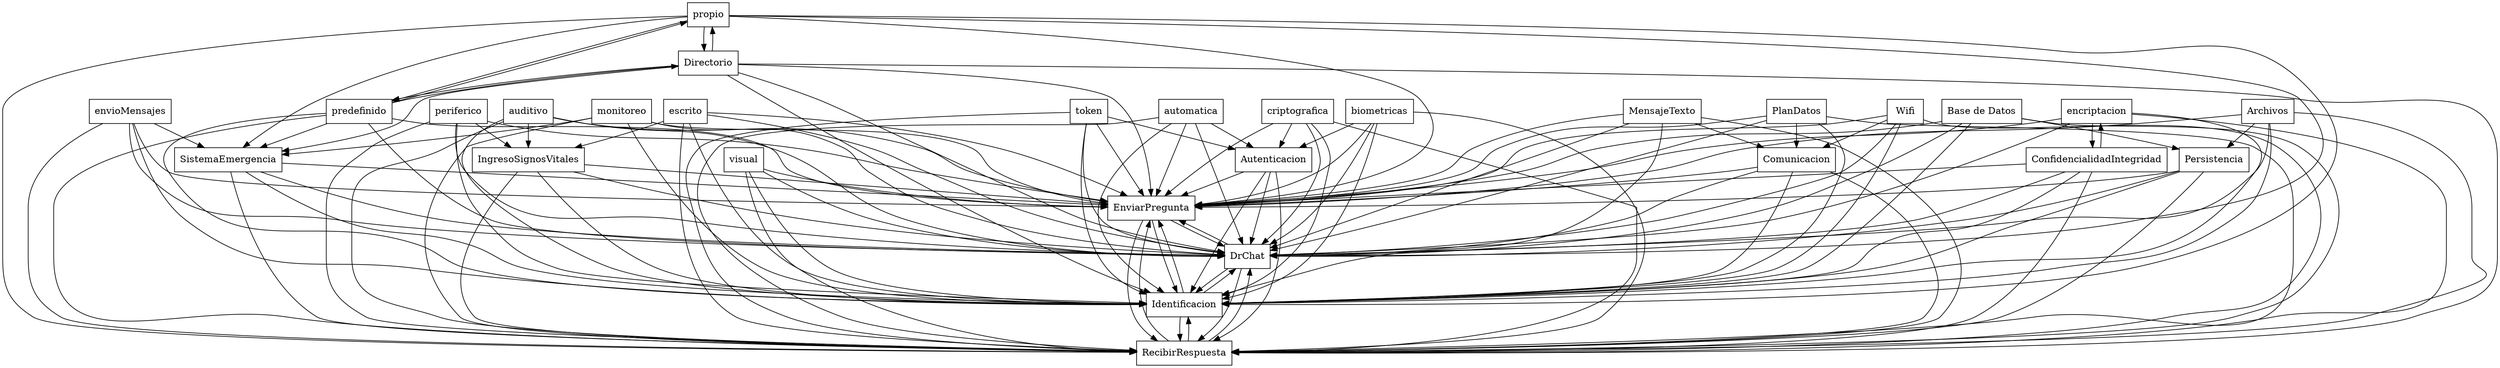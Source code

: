 digraph{
graph [rankdir=TB];
node [shape=box];
edge [arrowhead=normal];
0[label="Persistencia",]
1[label="automatica",]
2[label="SistemaEmergencia",]
3[label="biometricas",]
4[label="periferico",]
5[label="EnviarPregunta",]
6[label="criptografica",]
7[label="DrChat",]
8[label="encriptacion",]
9[label="propio",]
10[label="RecibirRespuesta",]
11[label="envioMensajes",]
12[label="token",]
13[label="Archivos",]
14[label="MensajeTexto",]
15[label="Directorio",]
16[label="PlanDatos",]
17[label="predefinido",]
18[label="monitoreo",]
19[label="auditivo",]
20[label="Base de Datos",]
21[label="ConfidencialidadIntegridad",]
22[label="escrito",]
23[label="visual",]
24[label="Autenticacion",]
25[label="Identificacion",]
26[label="IngresoSignosVitales",]
27[label="Comunicacion",]
28[label="Wifi",]
0->5[label="",]
0->7[label="",]
0->10[label="",]
0->25[label="",]
1->5[label="",]
1->7[label="",]
1->10[label="",]
1->24[label="",]
1->25[label="",]
2->5[label="",]
2->7[label="",]
2->10[label="",]
2->25[label="",]
3->5[label="",]
3->7[label="",]
3->10[label="",]
3->24[label="",]
3->25[label="",]
4->5[label="",]
4->7[label="",]
4->10[label="",]
4->25[label="",]
4->26[label="",]
5->7[label="",]
5->10[label="",]
5->25[label="",]
6->5[label="",]
6->7[label="",]
6->10[label="",]
6->24[label="",]
6->25[label="",]
7->5[label="",]
7->10[label="",]
7->25[label="",]
8->5[label="",]
8->7[label="",]
8->10[label="",]
8->21[label="",]
8->25[label="",]
9->2[label="",]
9->5[label="",]
9->7[label="",]
9->10[label="",]
9->15[label="",]
9->17[label="",]
9->25[label="",]
10->5[label="",]
10->7[label="",]
10->25[label="",]
11->2[label="",]
11->5[label="",]
11->7[label="",]
11->10[label="",]
11->25[label="",]
12->5[label="",]
12->7[label="",]
12->10[label="",]
12->24[label="",]
12->25[label="",]
13->0[label="",]
13->5[label="",]
13->7[label="",]
13->10[label="",]
13->25[label="",]
14->5[label="",]
14->7[label="",]
14->10[label="",]
14->25[label="",]
14->27[label="",]
15->2[label="",]
15->5[label="",]
15->7[label="",]
15->9[label="",]
15->10[label="",]
15->17[label="",]
15->25[label="",]
16->5[label="",]
16->7[label="",]
16->10[label="",]
16->25[label="",]
16->27[label="",]
17->2[label="",]
17->5[label="",]
17->7[label="",]
17->9[label="",]
17->10[label="",]
17->15[label="",]
17->25[label="",]
18->2[label="",]
18->5[label="",]
18->7[label="",]
18->10[label="",]
18->25[label="",]
19->5[label="",]
19->7[label="",]
19->10[label="",]
19->25[label="",]
19->26[label="",]
20->0[label="",]
20->5[label="",]
20->7[label="",]
20->10[label="",]
20->25[label="",]
21->5[label="",]
21->7[label="",]
21->8[label="",]
21->10[label="",]
21->25[label="",]
22->5[label="",]
22->7[label="",]
22->10[label="",]
22->25[label="",]
22->26[label="",]
23->5[label="",]
23->7[label="",]
23->10[label="",]
23->25[label="",]
24->5[label="",]
24->7[label="",]
24->10[label="",]
24->25[label="",]
25->5[label="",]
25->7[label="",]
25->10[label="",]
26->5[label="",]
26->7[label="",]
26->10[label="",]
26->25[label="",]
27->5[label="",]
27->7[label="",]
27->10[label="",]
27->25[label="",]
28->5[label="",]
28->7[label="",]
28->10[label="",]
28->25[label="",]
28->27[label="",]
}
